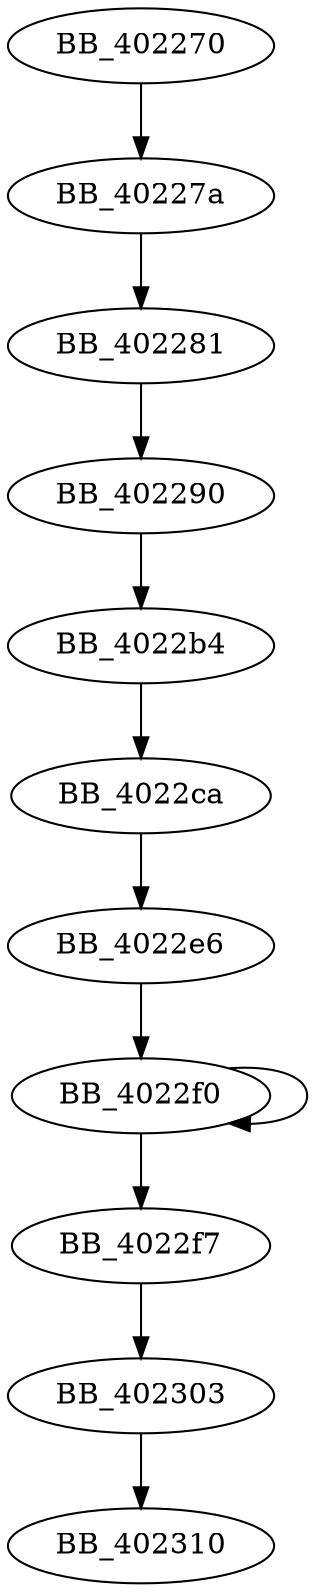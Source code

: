 DiGraph sub_402270{
BB_402270->BB_40227a
BB_40227a->BB_402281
BB_402281->BB_402290
BB_402290->BB_4022b4
BB_4022b4->BB_4022ca
BB_4022ca->BB_4022e6
BB_4022e6->BB_4022f0
BB_4022f0->BB_4022f0
BB_4022f0->BB_4022f7
BB_4022f7->BB_402303
BB_402303->BB_402310
}
